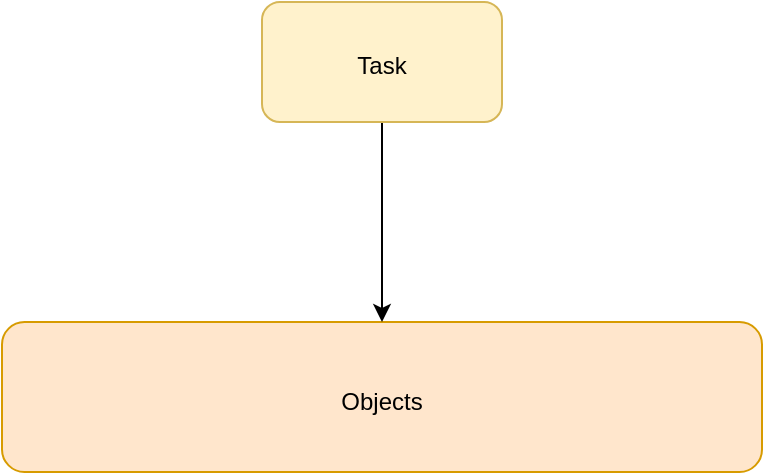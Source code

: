 <mxfile version="14.4.3" type="device"><diagram id="RHUMqW8Z5VqAvyZGF2Yg" name="Page-1"><mxGraphModel dx="905" dy="805" grid="1" gridSize="10" guides="1" tooltips="1" connect="1" arrows="1" fold="1" page="1" pageScale="1" pageWidth="827" pageHeight="1169" math="0" shadow="0"><root><mxCell id="0"/><mxCell id="1" parent="0"/><mxCell id="HAJ3JCG6n_S_oyb-DWv0-2" value="&lt;font style=&quot;font-size: 12px&quot;&gt;Objects&lt;/font&gt;" style="rounded=1;whiteSpace=wrap;html=1;fontSize=18;labelPosition=center;verticalLabelPosition=middle;align=center;verticalAlign=middle;fillColor=#ffe6cc;strokeColor=#d79b00;" parent="1" vertex="1"><mxGeometry x="190" y="340" width="380" height="75" as="geometry"/></mxCell><mxCell id="HAJ3JCG6n_S_oyb-DWv0-10" style="edgeStyle=orthogonalEdgeStyle;rounded=0;orthogonalLoop=1;jettySize=auto;html=1;exitX=0.5;exitY=1;exitDx=0;exitDy=0;entryX=0.5;entryY=0;entryDx=0;entryDy=0;fontSize=18;curved=1;" parent="1" source="HAJ3JCG6n_S_oyb-DWv0-7" target="HAJ3JCG6n_S_oyb-DWv0-2" edge="1"><mxGeometry relative="1" as="geometry"/></mxCell><mxCell id="HAJ3JCG6n_S_oyb-DWv0-7" value="&lt;font style=&quot;font-size: 12px&quot;&gt;Task&lt;/font&gt;" style="rounded=1;whiteSpace=wrap;html=1;fontSize=18;fillColor=#fff2cc;strokeColor=#d6b656;" parent="1" vertex="1"><mxGeometry x="320" y="180" width="120" height="60" as="geometry"/></mxCell></root></mxGraphModel></diagram></mxfile>
